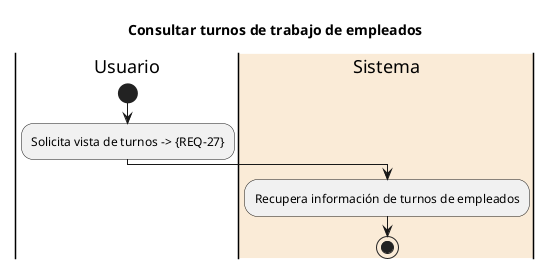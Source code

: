 @startuml Consultar turnos de trabajo de empleados
title Consultar turnos de trabajo de empleados

|Usuario|
start
:Solicita vista de turnos -> {REQ-27};

|#AntiqueWhite|Sistema|
:Recupera información de turnos de empleados;

stop



@enduml